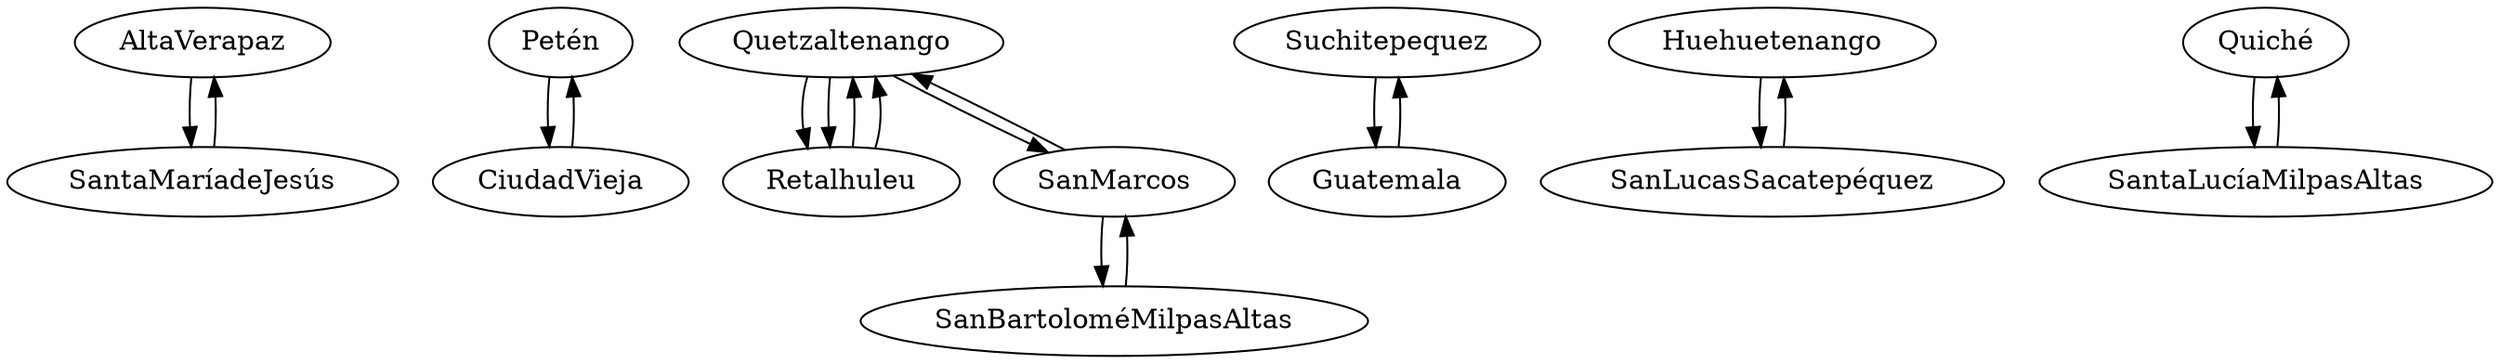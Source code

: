 digraph G{
AltaVerapaz -> SantaMaríadeJesús;
SantaMaríadeJesús -> AltaVerapaz;
Petén -> CiudadVieja;
CiudadVieja -> Petén;
Quetzaltenango -> Retalhuleu;
Quetzaltenango -> SanMarcos;
Quetzaltenango -> Retalhuleu;
Retalhuleu -> Quetzaltenango;
Retalhuleu -> Quetzaltenango;
SanMarcos -> Quetzaltenango;
SanMarcos -> SanBartoloméMilpasAltas;
Suchitepequez -> Guatemala;
Guatemala -> Suchitepequez;
SanBartoloméMilpasAltas -> SanMarcos;
Huehuetenango -> SanLucasSacatepéquez;
SanLucasSacatepéquez -> Huehuetenango;
Quiché -> SantaLucíaMilpasAltas;
SantaLucíaMilpasAltas -> Quiché;
}
